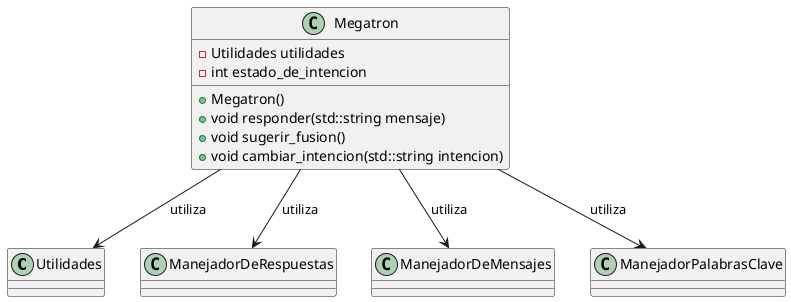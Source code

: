 @startuml
'https://plantuml.com/class-diagram

class Utilidades
class ManejadorDeRespuestas
class ManejadorDeMensajes
class ManejadorPalabrasClave

class Megatron {
    - Utilidades utilidades
    - int estado_de_intencion

    + Megatron()
    + void responder(std::string mensaje)
    + void sugerir_fusion()
    + void cambiar_intencion(std::string intencion)
}

' Relaciones
Megatron --> Utilidades : "utiliza"
Megatron --> ManejadorDeMensajes : "utiliza"
Megatron --> ManejadorPalabrasClave : "utiliza"
Megatron --> ManejadorDeRespuestas : "utiliza"


@enduml